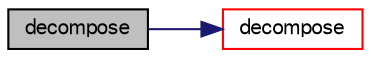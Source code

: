 digraph "decompose"
{
  bgcolor="transparent";
  edge [fontname="FreeSans",fontsize="10",labelfontname="FreeSans",labelfontsize="10"];
  node [fontname="FreeSans",fontsize="10",shape=record];
  rankdir="LR";
  Node73 [label="decompose",height=0.2,width=0.4,color="black", fillcolor="grey75", style="filled", fontcolor="black"];
  Node73 -> Node74 [color="midnightblue",fontsize="10",style="solid",fontname="FreeSans"];
  Node74 [label="decompose",height=0.2,width=0.4,color="red",URL="$a28606.html#af35cc8357a4fc80a84af3b7ace0b44d3",tooltip="Return for every coordinate the wanted processor number. "];
}
